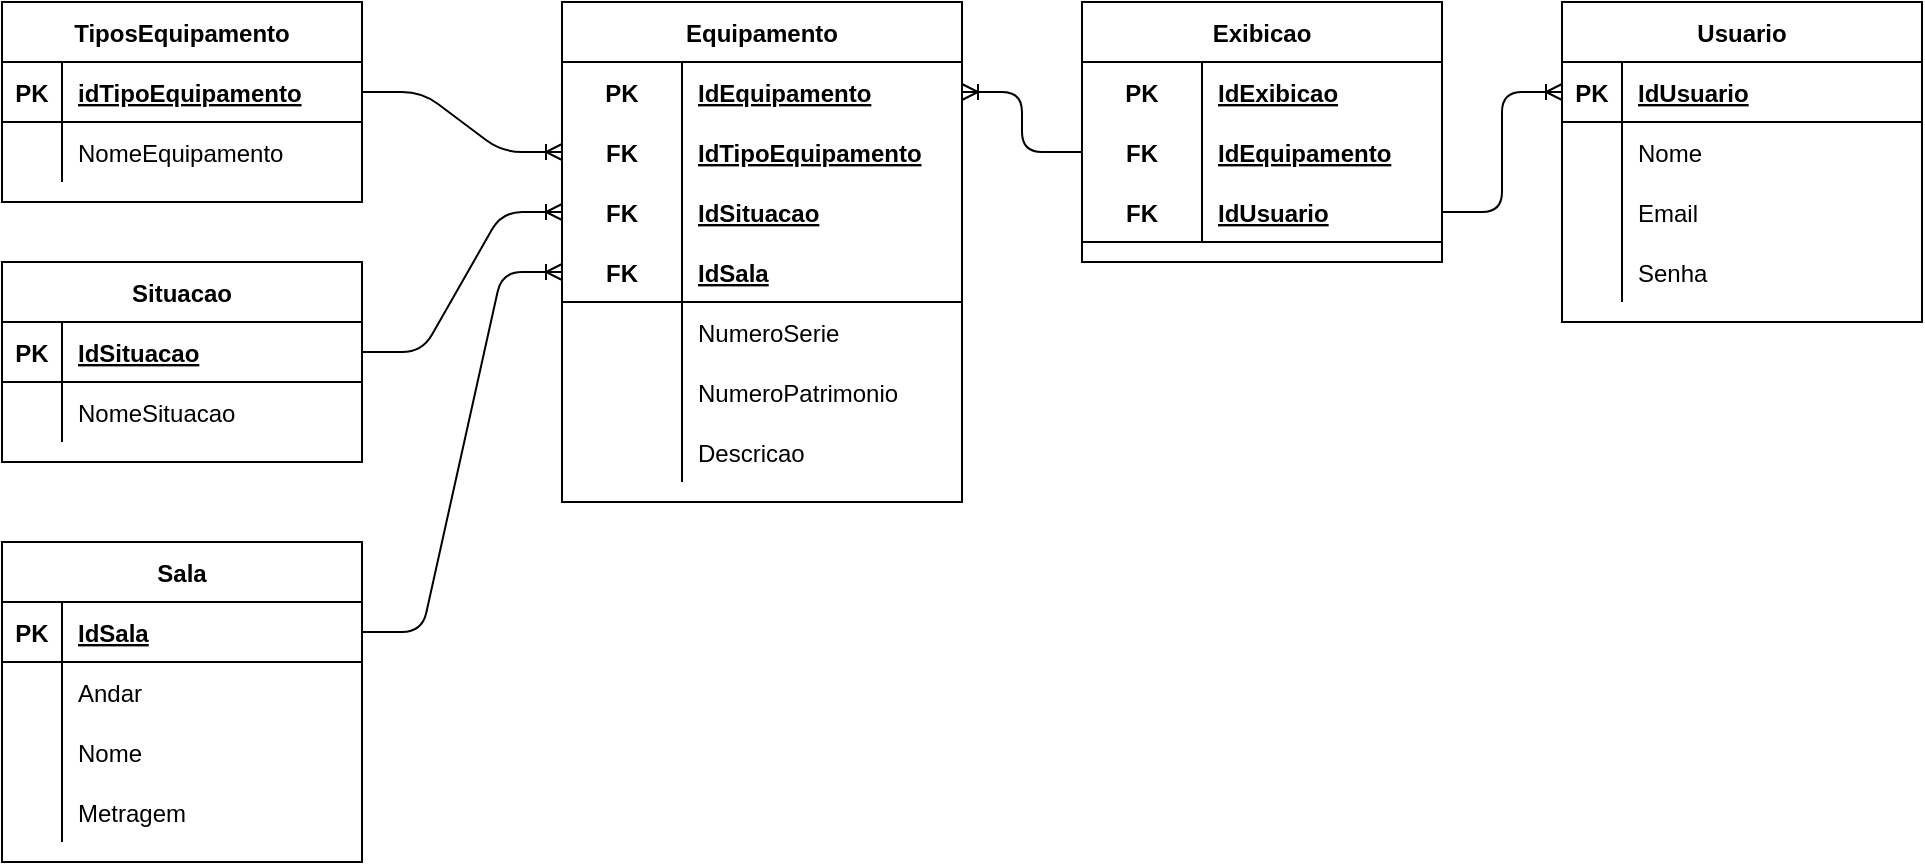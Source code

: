 <mxfile version="14.9.3" type="device"><diagram id="HSbzaU0L8GzWRoV1Gt3s" name="Page-1"><mxGraphModel dx="1181" dy="646" grid="1" gridSize="10" guides="1" tooltips="1" connect="1" arrows="1" fold="1" page="1" pageScale="1" pageWidth="827" pageHeight="1169" math="0" shadow="0"><root><mxCell id="0"/><mxCell id="1" parent="0"/><mxCell id="iWEF6HWpDvfBCoPCTEes-1" value="TiposEquipamento" style="shape=table;startSize=30;container=1;collapsible=1;childLayout=tableLayout;fixedRows=1;rowLines=0;fontStyle=1;align=center;resizeLast=1;" vertex="1" parent="1"><mxGeometry x="40" y="40" width="180" height="100" as="geometry"/></mxCell><mxCell id="iWEF6HWpDvfBCoPCTEes-2" value="" style="shape=partialRectangle;collapsible=0;dropTarget=0;pointerEvents=0;fillColor=none;top=0;left=0;bottom=1;right=0;points=[[0,0.5],[1,0.5]];portConstraint=eastwest;" vertex="1" parent="iWEF6HWpDvfBCoPCTEes-1"><mxGeometry y="30" width="180" height="30" as="geometry"/></mxCell><mxCell id="iWEF6HWpDvfBCoPCTEes-3" value="PK" style="shape=partialRectangle;connectable=0;fillColor=none;top=0;left=0;bottom=0;right=0;fontStyle=1;overflow=hidden;" vertex="1" parent="iWEF6HWpDvfBCoPCTEes-2"><mxGeometry width="30" height="30" as="geometry"/></mxCell><mxCell id="iWEF6HWpDvfBCoPCTEes-4" value="idTipoEquipamento" style="shape=partialRectangle;connectable=0;fillColor=none;top=0;left=0;bottom=0;right=0;align=left;spacingLeft=6;fontStyle=5;overflow=hidden;" vertex="1" parent="iWEF6HWpDvfBCoPCTEes-2"><mxGeometry x="30" width="150" height="30" as="geometry"/></mxCell><mxCell id="iWEF6HWpDvfBCoPCTEes-5" value="" style="shape=partialRectangle;collapsible=0;dropTarget=0;pointerEvents=0;fillColor=none;top=0;left=0;bottom=0;right=0;points=[[0,0.5],[1,0.5]];portConstraint=eastwest;" vertex="1" parent="iWEF6HWpDvfBCoPCTEes-1"><mxGeometry y="60" width="180" height="30" as="geometry"/></mxCell><mxCell id="iWEF6HWpDvfBCoPCTEes-6" value="" style="shape=partialRectangle;connectable=0;fillColor=none;top=0;left=0;bottom=0;right=0;editable=1;overflow=hidden;" vertex="1" parent="iWEF6HWpDvfBCoPCTEes-5"><mxGeometry width="30" height="30" as="geometry"/></mxCell><mxCell id="iWEF6HWpDvfBCoPCTEes-7" value="NomeEquipamento" style="shape=partialRectangle;connectable=0;fillColor=none;top=0;left=0;bottom=0;right=0;align=left;spacingLeft=6;overflow=hidden;" vertex="1" parent="iWEF6HWpDvfBCoPCTEes-5"><mxGeometry x="30" width="150" height="30" as="geometry"/></mxCell><mxCell id="iWEF6HWpDvfBCoPCTEes-14" value="Situacao" style="shape=table;startSize=30;container=1;collapsible=1;childLayout=tableLayout;fixedRows=1;rowLines=0;fontStyle=1;align=center;resizeLast=1;" vertex="1" parent="1"><mxGeometry x="40" y="170" width="180" height="100" as="geometry"/></mxCell><mxCell id="iWEF6HWpDvfBCoPCTEes-15" value="" style="shape=partialRectangle;collapsible=0;dropTarget=0;pointerEvents=0;fillColor=none;top=0;left=0;bottom=1;right=0;points=[[0,0.5],[1,0.5]];portConstraint=eastwest;" vertex="1" parent="iWEF6HWpDvfBCoPCTEes-14"><mxGeometry y="30" width="180" height="30" as="geometry"/></mxCell><mxCell id="iWEF6HWpDvfBCoPCTEes-16" value="PK" style="shape=partialRectangle;connectable=0;fillColor=none;top=0;left=0;bottom=0;right=0;fontStyle=1;overflow=hidden;" vertex="1" parent="iWEF6HWpDvfBCoPCTEes-15"><mxGeometry width="30" height="30" as="geometry"/></mxCell><mxCell id="iWEF6HWpDvfBCoPCTEes-17" value="IdSituacao" style="shape=partialRectangle;connectable=0;fillColor=none;top=0;left=0;bottom=0;right=0;align=left;spacingLeft=6;fontStyle=5;overflow=hidden;" vertex="1" parent="iWEF6HWpDvfBCoPCTEes-15"><mxGeometry x="30" width="150" height="30" as="geometry"/></mxCell><mxCell id="iWEF6HWpDvfBCoPCTEes-18" value="" style="shape=partialRectangle;collapsible=0;dropTarget=0;pointerEvents=0;fillColor=none;top=0;left=0;bottom=0;right=0;points=[[0,0.5],[1,0.5]];portConstraint=eastwest;" vertex="1" parent="iWEF6HWpDvfBCoPCTEes-14"><mxGeometry y="60" width="180" height="30" as="geometry"/></mxCell><mxCell id="iWEF6HWpDvfBCoPCTEes-19" value="" style="shape=partialRectangle;connectable=0;fillColor=none;top=0;left=0;bottom=0;right=0;editable=1;overflow=hidden;" vertex="1" parent="iWEF6HWpDvfBCoPCTEes-18"><mxGeometry width="30" height="30" as="geometry"/></mxCell><mxCell id="iWEF6HWpDvfBCoPCTEes-20" value="NomeSituacao" style="shape=partialRectangle;connectable=0;fillColor=none;top=0;left=0;bottom=0;right=0;align=left;spacingLeft=6;overflow=hidden;" vertex="1" parent="iWEF6HWpDvfBCoPCTEes-18"><mxGeometry x="30" width="150" height="30" as="geometry"/></mxCell><mxCell id="iWEF6HWpDvfBCoPCTEes-27" value="Sala" style="shape=table;startSize=30;container=1;collapsible=1;childLayout=tableLayout;fixedRows=1;rowLines=0;fontStyle=1;align=center;resizeLast=1;" vertex="1" parent="1"><mxGeometry x="40" y="310" width="180" height="160" as="geometry"/></mxCell><mxCell id="iWEF6HWpDvfBCoPCTEes-28" value="" style="shape=partialRectangle;collapsible=0;dropTarget=0;pointerEvents=0;fillColor=none;top=0;left=0;bottom=1;right=0;points=[[0,0.5],[1,0.5]];portConstraint=eastwest;" vertex="1" parent="iWEF6HWpDvfBCoPCTEes-27"><mxGeometry y="30" width="180" height="30" as="geometry"/></mxCell><mxCell id="iWEF6HWpDvfBCoPCTEes-29" value="PK" style="shape=partialRectangle;connectable=0;fillColor=none;top=0;left=0;bottom=0;right=0;fontStyle=1;overflow=hidden;" vertex="1" parent="iWEF6HWpDvfBCoPCTEes-28"><mxGeometry width="30" height="30" as="geometry"/></mxCell><mxCell id="iWEF6HWpDvfBCoPCTEes-30" value="IdSala" style="shape=partialRectangle;connectable=0;fillColor=none;top=0;left=0;bottom=0;right=0;align=left;spacingLeft=6;fontStyle=5;overflow=hidden;" vertex="1" parent="iWEF6HWpDvfBCoPCTEes-28"><mxGeometry x="30" width="150" height="30" as="geometry"/></mxCell><mxCell id="iWEF6HWpDvfBCoPCTEes-31" value="" style="shape=partialRectangle;collapsible=0;dropTarget=0;pointerEvents=0;fillColor=none;top=0;left=0;bottom=0;right=0;points=[[0,0.5],[1,0.5]];portConstraint=eastwest;" vertex="1" parent="iWEF6HWpDvfBCoPCTEes-27"><mxGeometry y="60" width="180" height="30" as="geometry"/></mxCell><mxCell id="iWEF6HWpDvfBCoPCTEes-32" value="" style="shape=partialRectangle;connectable=0;fillColor=none;top=0;left=0;bottom=0;right=0;editable=1;overflow=hidden;" vertex="1" parent="iWEF6HWpDvfBCoPCTEes-31"><mxGeometry width="30" height="30" as="geometry"/></mxCell><mxCell id="iWEF6HWpDvfBCoPCTEes-33" value="Andar" style="shape=partialRectangle;connectable=0;fillColor=none;top=0;left=0;bottom=0;right=0;align=left;spacingLeft=6;overflow=hidden;" vertex="1" parent="iWEF6HWpDvfBCoPCTEes-31"><mxGeometry x="30" width="150" height="30" as="geometry"/></mxCell><mxCell id="iWEF6HWpDvfBCoPCTEes-34" value="" style="shape=partialRectangle;collapsible=0;dropTarget=0;pointerEvents=0;fillColor=none;top=0;left=0;bottom=0;right=0;points=[[0,0.5],[1,0.5]];portConstraint=eastwest;" vertex="1" parent="iWEF6HWpDvfBCoPCTEes-27"><mxGeometry y="90" width="180" height="30" as="geometry"/></mxCell><mxCell id="iWEF6HWpDvfBCoPCTEes-35" value="" style="shape=partialRectangle;connectable=0;fillColor=none;top=0;left=0;bottom=0;right=0;editable=1;overflow=hidden;" vertex="1" parent="iWEF6HWpDvfBCoPCTEes-34"><mxGeometry width="30" height="30" as="geometry"/></mxCell><mxCell id="iWEF6HWpDvfBCoPCTEes-36" value="Nome" style="shape=partialRectangle;connectable=0;fillColor=none;top=0;left=0;bottom=0;right=0;align=left;spacingLeft=6;overflow=hidden;" vertex="1" parent="iWEF6HWpDvfBCoPCTEes-34"><mxGeometry x="30" width="150" height="30" as="geometry"/></mxCell><mxCell id="iWEF6HWpDvfBCoPCTEes-37" value="" style="shape=partialRectangle;collapsible=0;dropTarget=0;pointerEvents=0;fillColor=none;top=0;left=0;bottom=0;right=0;points=[[0,0.5],[1,0.5]];portConstraint=eastwest;" vertex="1" parent="iWEF6HWpDvfBCoPCTEes-27"><mxGeometry y="120" width="180" height="30" as="geometry"/></mxCell><mxCell id="iWEF6HWpDvfBCoPCTEes-38" value="" style="shape=partialRectangle;connectable=0;fillColor=none;top=0;left=0;bottom=0;right=0;editable=1;overflow=hidden;" vertex="1" parent="iWEF6HWpDvfBCoPCTEes-37"><mxGeometry width="30" height="30" as="geometry"/></mxCell><mxCell id="iWEF6HWpDvfBCoPCTEes-39" value="Metragem" style="shape=partialRectangle;connectable=0;fillColor=none;top=0;left=0;bottom=0;right=0;align=left;spacingLeft=6;overflow=hidden;" vertex="1" parent="iWEF6HWpDvfBCoPCTEes-37"><mxGeometry x="30" width="150" height="30" as="geometry"/></mxCell><mxCell id="iWEF6HWpDvfBCoPCTEes-40" value="Usuario" style="shape=table;startSize=30;container=1;collapsible=1;childLayout=tableLayout;fixedRows=1;rowLines=0;fontStyle=1;align=center;resizeLast=1;" vertex="1" parent="1"><mxGeometry x="820" y="40" width="180" height="160" as="geometry"/></mxCell><mxCell id="iWEF6HWpDvfBCoPCTEes-41" value="" style="shape=partialRectangle;collapsible=0;dropTarget=0;pointerEvents=0;fillColor=none;top=0;left=0;bottom=1;right=0;points=[[0,0.5],[1,0.5]];portConstraint=eastwest;" vertex="1" parent="iWEF6HWpDvfBCoPCTEes-40"><mxGeometry y="30" width="180" height="30" as="geometry"/></mxCell><mxCell id="iWEF6HWpDvfBCoPCTEes-42" value="PK" style="shape=partialRectangle;connectable=0;fillColor=none;top=0;left=0;bottom=0;right=0;fontStyle=1;overflow=hidden;" vertex="1" parent="iWEF6HWpDvfBCoPCTEes-41"><mxGeometry width="30" height="30" as="geometry"/></mxCell><mxCell id="iWEF6HWpDvfBCoPCTEes-43" value="IdUsuario" style="shape=partialRectangle;connectable=0;fillColor=none;top=0;left=0;bottom=0;right=0;align=left;spacingLeft=6;fontStyle=5;overflow=hidden;" vertex="1" parent="iWEF6HWpDvfBCoPCTEes-41"><mxGeometry x="30" width="150" height="30" as="geometry"/></mxCell><mxCell id="iWEF6HWpDvfBCoPCTEes-44" value="" style="shape=partialRectangle;collapsible=0;dropTarget=0;pointerEvents=0;fillColor=none;top=0;left=0;bottom=0;right=0;points=[[0,0.5],[1,0.5]];portConstraint=eastwest;" vertex="1" parent="iWEF6HWpDvfBCoPCTEes-40"><mxGeometry y="60" width="180" height="30" as="geometry"/></mxCell><mxCell id="iWEF6HWpDvfBCoPCTEes-45" value="" style="shape=partialRectangle;connectable=0;fillColor=none;top=0;left=0;bottom=0;right=0;editable=1;overflow=hidden;" vertex="1" parent="iWEF6HWpDvfBCoPCTEes-44"><mxGeometry width="30" height="30" as="geometry"/></mxCell><mxCell id="iWEF6HWpDvfBCoPCTEes-46" value="Nome" style="shape=partialRectangle;connectable=0;fillColor=none;top=0;left=0;bottom=0;right=0;align=left;spacingLeft=6;overflow=hidden;" vertex="1" parent="iWEF6HWpDvfBCoPCTEes-44"><mxGeometry x="30" width="150" height="30" as="geometry"/></mxCell><mxCell id="iWEF6HWpDvfBCoPCTEes-47" value="" style="shape=partialRectangle;collapsible=0;dropTarget=0;pointerEvents=0;fillColor=none;top=0;left=0;bottom=0;right=0;points=[[0,0.5],[1,0.5]];portConstraint=eastwest;" vertex="1" parent="iWEF6HWpDvfBCoPCTEes-40"><mxGeometry y="90" width="180" height="30" as="geometry"/></mxCell><mxCell id="iWEF6HWpDvfBCoPCTEes-48" value="" style="shape=partialRectangle;connectable=0;fillColor=none;top=0;left=0;bottom=0;right=0;editable=1;overflow=hidden;" vertex="1" parent="iWEF6HWpDvfBCoPCTEes-47"><mxGeometry width="30" height="30" as="geometry"/></mxCell><mxCell id="iWEF6HWpDvfBCoPCTEes-49" value="Email" style="shape=partialRectangle;connectable=0;fillColor=none;top=0;left=0;bottom=0;right=0;align=left;spacingLeft=6;overflow=hidden;" vertex="1" parent="iWEF6HWpDvfBCoPCTEes-47"><mxGeometry x="30" width="150" height="30" as="geometry"/></mxCell><mxCell id="iWEF6HWpDvfBCoPCTEes-50" value="" style="shape=partialRectangle;collapsible=0;dropTarget=0;pointerEvents=0;fillColor=none;top=0;left=0;bottom=0;right=0;points=[[0,0.5],[1,0.5]];portConstraint=eastwest;" vertex="1" parent="iWEF6HWpDvfBCoPCTEes-40"><mxGeometry y="120" width="180" height="30" as="geometry"/></mxCell><mxCell id="iWEF6HWpDvfBCoPCTEes-51" value="" style="shape=partialRectangle;connectable=0;fillColor=none;top=0;left=0;bottom=0;right=0;editable=1;overflow=hidden;" vertex="1" parent="iWEF6HWpDvfBCoPCTEes-50"><mxGeometry width="30" height="30" as="geometry"/></mxCell><mxCell id="iWEF6HWpDvfBCoPCTEes-52" value="Senha" style="shape=partialRectangle;connectable=0;fillColor=none;top=0;left=0;bottom=0;right=0;align=left;spacingLeft=6;overflow=hidden;" vertex="1" parent="iWEF6HWpDvfBCoPCTEes-50"><mxGeometry x="30" width="150" height="30" as="geometry"/></mxCell><mxCell id="iWEF6HWpDvfBCoPCTEes-53" value="Exibicao" style="shape=table;startSize=30;container=1;collapsible=1;childLayout=tableLayout;fixedRows=1;rowLines=0;fontStyle=1;align=center;resizeLast=1;" vertex="1" parent="1"><mxGeometry x="580" y="40" width="180" height="130" as="geometry"/></mxCell><mxCell id="iWEF6HWpDvfBCoPCTEes-54" value="" style="shape=partialRectangle;collapsible=0;dropTarget=0;pointerEvents=0;fillColor=none;top=0;left=0;bottom=0;right=0;points=[[0,0.5],[1,0.5]];portConstraint=eastwest;" vertex="1" parent="iWEF6HWpDvfBCoPCTEes-53"><mxGeometry y="30" width="180" height="30" as="geometry"/></mxCell><mxCell id="iWEF6HWpDvfBCoPCTEes-55" value="PK" style="shape=partialRectangle;connectable=0;fillColor=none;top=0;left=0;bottom=0;right=0;fontStyle=1;overflow=hidden;" vertex="1" parent="iWEF6HWpDvfBCoPCTEes-54"><mxGeometry width="60" height="30" as="geometry"/></mxCell><mxCell id="iWEF6HWpDvfBCoPCTEes-56" value="IdExibicao" style="shape=partialRectangle;connectable=0;fillColor=none;top=0;left=0;bottom=0;right=0;align=left;spacingLeft=6;fontStyle=5;overflow=hidden;" vertex="1" parent="iWEF6HWpDvfBCoPCTEes-54"><mxGeometry x="60" width="120" height="30" as="geometry"/></mxCell><mxCell id="iWEF6HWpDvfBCoPCTEes-66" value="" style="shape=partialRectangle;collapsible=0;dropTarget=0;pointerEvents=0;fillColor=none;top=0;left=0;bottom=0;right=0;points=[[0,0.5],[1,0.5]];portConstraint=eastwest;" vertex="1" parent="iWEF6HWpDvfBCoPCTEes-53"><mxGeometry y="60" width="180" height="30" as="geometry"/></mxCell><mxCell id="iWEF6HWpDvfBCoPCTEes-67" value="FK" style="shape=partialRectangle;connectable=0;fillColor=none;top=0;left=0;bottom=0;right=0;fontStyle=1;overflow=hidden;" vertex="1" parent="iWEF6HWpDvfBCoPCTEes-66"><mxGeometry width="60" height="30" as="geometry"/></mxCell><mxCell id="iWEF6HWpDvfBCoPCTEes-68" value="IdEquipamento" style="shape=partialRectangle;connectable=0;fillColor=none;top=0;left=0;bottom=0;right=0;align=left;spacingLeft=6;fontStyle=5;overflow=hidden;" vertex="1" parent="iWEF6HWpDvfBCoPCTEes-66"><mxGeometry x="60" width="120" height="30" as="geometry"/></mxCell><mxCell id="iWEF6HWpDvfBCoPCTEes-57" value="" style="shape=partialRectangle;collapsible=0;dropTarget=0;pointerEvents=0;fillColor=none;top=0;left=0;bottom=1;right=0;points=[[0,0.5],[1,0.5]];portConstraint=eastwest;" vertex="1" parent="iWEF6HWpDvfBCoPCTEes-53"><mxGeometry y="90" width="180" height="30" as="geometry"/></mxCell><mxCell id="iWEF6HWpDvfBCoPCTEes-58" value="FK" style="shape=partialRectangle;connectable=0;fillColor=none;top=0;left=0;bottom=0;right=0;fontStyle=1;overflow=hidden;" vertex="1" parent="iWEF6HWpDvfBCoPCTEes-57"><mxGeometry width="60" height="30" as="geometry"/></mxCell><mxCell id="iWEF6HWpDvfBCoPCTEes-59" value="IdUsuario" style="shape=partialRectangle;connectable=0;fillColor=none;top=0;left=0;bottom=0;right=0;align=left;spacingLeft=6;fontStyle=5;overflow=hidden;" vertex="1" parent="iWEF6HWpDvfBCoPCTEes-57"><mxGeometry x="60" width="120" height="30" as="geometry"/></mxCell><mxCell id="iWEF6HWpDvfBCoPCTEes-69" value="Equipamento" style="shape=table;startSize=30;container=1;collapsible=1;childLayout=tableLayout;fixedRows=1;rowLines=0;fontStyle=1;align=center;resizeLast=1;" vertex="1" parent="1"><mxGeometry x="320" y="40" width="200" height="250" as="geometry"/></mxCell><mxCell id="iWEF6HWpDvfBCoPCTEes-70" value="" style="shape=partialRectangle;collapsible=0;dropTarget=0;pointerEvents=0;fillColor=none;top=0;left=0;bottom=0;right=0;points=[[0,0.5],[1,0.5]];portConstraint=eastwest;" vertex="1" parent="iWEF6HWpDvfBCoPCTEes-69"><mxGeometry y="30" width="200" height="30" as="geometry"/></mxCell><mxCell id="iWEF6HWpDvfBCoPCTEes-71" value="PK" style="shape=partialRectangle;connectable=0;fillColor=none;top=0;left=0;bottom=0;right=0;fontStyle=1;overflow=hidden;" vertex="1" parent="iWEF6HWpDvfBCoPCTEes-70"><mxGeometry width="60" height="30" as="geometry"/></mxCell><mxCell id="iWEF6HWpDvfBCoPCTEes-72" value="IdEquipamento" style="shape=partialRectangle;connectable=0;fillColor=none;top=0;left=0;bottom=0;right=0;align=left;spacingLeft=6;fontStyle=5;overflow=hidden;" vertex="1" parent="iWEF6HWpDvfBCoPCTEes-70"><mxGeometry x="60" width="140" height="30" as="geometry"/></mxCell><mxCell id="iWEF6HWpDvfBCoPCTEes-82" value="" style="shape=partialRectangle;collapsible=0;dropTarget=0;pointerEvents=0;fillColor=none;top=0;left=0;bottom=0;right=0;points=[[0,0.5],[1,0.5]];portConstraint=eastwest;" vertex="1" parent="iWEF6HWpDvfBCoPCTEes-69"><mxGeometry y="60" width="200" height="30" as="geometry"/></mxCell><mxCell id="iWEF6HWpDvfBCoPCTEes-83" value="FK" style="shape=partialRectangle;connectable=0;fillColor=none;top=0;left=0;bottom=0;right=0;fontStyle=1;overflow=hidden;" vertex="1" parent="iWEF6HWpDvfBCoPCTEes-82"><mxGeometry width="60" height="30" as="geometry"/></mxCell><mxCell id="iWEF6HWpDvfBCoPCTEes-84" value="IdTipoEquipamento" style="shape=partialRectangle;connectable=0;fillColor=none;top=0;left=0;bottom=0;right=0;align=left;spacingLeft=6;fontStyle=5;overflow=hidden;" vertex="1" parent="iWEF6HWpDvfBCoPCTEes-82"><mxGeometry x="60" width="140" height="30" as="geometry"/></mxCell><mxCell id="iWEF6HWpDvfBCoPCTEes-93" value="" style="shape=partialRectangle;collapsible=0;dropTarget=0;pointerEvents=0;fillColor=none;top=0;left=0;bottom=0;right=0;points=[[0,0.5],[1,0.5]];portConstraint=eastwest;" vertex="1" parent="iWEF6HWpDvfBCoPCTEes-69"><mxGeometry y="90" width="200" height="30" as="geometry"/></mxCell><mxCell id="iWEF6HWpDvfBCoPCTEes-94" value="FK" style="shape=partialRectangle;connectable=0;fillColor=none;top=0;left=0;bottom=0;right=0;fontStyle=1;overflow=hidden;" vertex="1" parent="iWEF6HWpDvfBCoPCTEes-93"><mxGeometry width="60" height="30" as="geometry"/></mxCell><mxCell id="iWEF6HWpDvfBCoPCTEes-95" value="IdSituacao" style="shape=partialRectangle;connectable=0;fillColor=none;top=0;left=0;bottom=0;right=0;align=left;spacingLeft=6;fontStyle=5;overflow=hidden;" vertex="1" parent="iWEF6HWpDvfBCoPCTEes-93"><mxGeometry x="60" width="140" height="30" as="geometry"/></mxCell><mxCell id="iWEF6HWpDvfBCoPCTEes-73" value="" style="shape=partialRectangle;collapsible=0;dropTarget=0;pointerEvents=0;fillColor=none;top=0;left=0;bottom=1;right=0;points=[[0,0.5],[1,0.5]];portConstraint=eastwest;" vertex="1" parent="iWEF6HWpDvfBCoPCTEes-69"><mxGeometry y="120" width="200" height="30" as="geometry"/></mxCell><mxCell id="iWEF6HWpDvfBCoPCTEes-74" value="FK" style="shape=partialRectangle;connectable=0;fillColor=none;top=0;left=0;bottom=0;right=0;fontStyle=1;overflow=hidden;" vertex="1" parent="iWEF6HWpDvfBCoPCTEes-73"><mxGeometry width="60" height="30" as="geometry"/></mxCell><mxCell id="iWEF6HWpDvfBCoPCTEes-75" value="IdSala" style="shape=partialRectangle;connectable=0;fillColor=none;top=0;left=0;bottom=0;right=0;align=left;spacingLeft=6;fontStyle=5;overflow=hidden;" vertex="1" parent="iWEF6HWpDvfBCoPCTEes-73"><mxGeometry x="60" width="140" height="30" as="geometry"/></mxCell><mxCell id="iWEF6HWpDvfBCoPCTEes-76" value="" style="shape=partialRectangle;collapsible=0;dropTarget=0;pointerEvents=0;fillColor=none;top=0;left=0;bottom=0;right=0;points=[[0,0.5],[1,0.5]];portConstraint=eastwest;" vertex="1" parent="iWEF6HWpDvfBCoPCTEes-69"><mxGeometry y="150" width="200" height="30" as="geometry"/></mxCell><mxCell id="iWEF6HWpDvfBCoPCTEes-77" value="" style="shape=partialRectangle;connectable=0;fillColor=none;top=0;left=0;bottom=0;right=0;editable=1;overflow=hidden;" vertex="1" parent="iWEF6HWpDvfBCoPCTEes-76"><mxGeometry width="60" height="30" as="geometry"/></mxCell><mxCell id="iWEF6HWpDvfBCoPCTEes-78" value="NumeroSerie" style="shape=partialRectangle;connectable=0;fillColor=none;top=0;left=0;bottom=0;right=0;align=left;spacingLeft=6;overflow=hidden;" vertex="1" parent="iWEF6HWpDvfBCoPCTEes-76"><mxGeometry x="60" width="140" height="30" as="geometry"/></mxCell><mxCell id="iWEF6HWpDvfBCoPCTEes-79" value="" style="shape=partialRectangle;collapsible=0;dropTarget=0;pointerEvents=0;fillColor=none;top=0;left=0;bottom=0;right=0;points=[[0,0.5],[1,0.5]];portConstraint=eastwest;" vertex="1" parent="iWEF6HWpDvfBCoPCTEes-69"><mxGeometry y="180" width="200" height="30" as="geometry"/></mxCell><mxCell id="iWEF6HWpDvfBCoPCTEes-80" value="" style="shape=partialRectangle;connectable=0;fillColor=none;top=0;left=0;bottom=0;right=0;editable=1;overflow=hidden;" vertex="1" parent="iWEF6HWpDvfBCoPCTEes-79"><mxGeometry width="60" height="30" as="geometry"/></mxCell><mxCell id="iWEF6HWpDvfBCoPCTEes-81" value="NumeroPatrimonio" style="shape=partialRectangle;connectable=0;fillColor=none;top=0;left=0;bottom=0;right=0;align=left;spacingLeft=6;overflow=hidden;" vertex="1" parent="iWEF6HWpDvfBCoPCTEes-79"><mxGeometry x="60" width="140" height="30" as="geometry"/></mxCell><mxCell id="iWEF6HWpDvfBCoPCTEes-85" value="" style="shape=partialRectangle;collapsible=0;dropTarget=0;pointerEvents=0;fillColor=none;top=0;left=0;bottom=0;right=0;points=[[0,0.5],[1,0.5]];portConstraint=eastwest;" vertex="1" parent="iWEF6HWpDvfBCoPCTEes-69"><mxGeometry y="210" width="200" height="30" as="geometry"/></mxCell><mxCell id="iWEF6HWpDvfBCoPCTEes-86" value="" style="shape=partialRectangle;connectable=0;fillColor=none;top=0;left=0;bottom=0;right=0;editable=1;overflow=hidden;" vertex="1" parent="iWEF6HWpDvfBCoPCTEes-85"><mxGeometry width="60" height="30" as="geometry"/></mxCell><mxCell id="iWEF6HWpDvfBCoPCTEes-87" value="Descricao" style="shape=partialRectangle;connectable=0;fillColor=none;top=0;left=0;bottom=0;right=0;align=left;spacingLeft=6;overflow=hidden;" vertex="1" parent="iWEF6HWpDvfBCoPCTEes-85"><mxGeometry x="60" width="140" height="30" as="geometry"/></mxCell><mxCell id="iWEF6HWpDvfBCoPCTEes-88" value="" style="edgeStyle=entityRelationEdgeStyle;fontSize=12;html=1;endArrow=ERoneToMany;exitX=1;exitY=0.5;exitDx=0;exitDy=0;entryX=0;entryY=0.5;entryDx=0;entryDy=0;" edge="1" parent="1" source="iWEF6HWpDvfBCoPCTEes-2" target="iWEF6HWpDvfBCoPCTEes-82"><mxGeometry width="100" height="100" relative="1" as="geometry"><mxPoint x="400" y="240" as="sourcePoint"/><mxPoint x="500" y="140" as="targetPoint"/></mxGeometry></mxCell><mxCell id="iWEF6HWpDvfBCoPCTEes-89" value="" style="edgeStyle=entityRelationEdgeStyle;fontSize=12;html=1;endArrow=ERoneToMany;exitX=1;exitY=0.5;exitDx=0;exitDy=0;entryX=0;entryY=0.5;entryDx=0;entryDy=0;" edge="1" parent="1" source="iWEF6HWpDvfBCoPCTEes-28" target="iWEF6HWpDvfBCoPCTEes-73"><mxGeometry width="100" height="100" relative="1" as="geometry"><mxPoint x="360" y="290" as="sourcePoint"/><mxPoint x="280" y="280" as="targetPoint"/></mxGeometry></mxCell><mxCell id="iWEF6HWpDvfBCoPCTEes-96" value="" style="edgeStyle=entityRelationEdgeStyle;fontSize=12;html=1;endArrow=ERoneToMany;exitX=1;exitY=0.5;exitDx=0;exitDy=0;entryX=0;entryY=0.5;entryDx=0;entryDy=0;" edge="1" parent="1" source="iWEF6HWpDvfBCoPCTEes-15" target="iWEF6HWpDvfBCoPCTEes-93"><mxGeometry width="100" height="100" relative="1" as="geometry"><mxPoint x="360" y="290" as="sourcePoint"/><mxPoint x="550" y="100" as="targetPoint"/></mxGeometry></mxCell><mxCell id="iWEF6HWpDvfBCoPCTEes-99" value="" style="edgeStyle=entityRelationEdgeStyle;fontSize=12;html=1;endArrow=ERoneToMany;exitX=1;exitY=0.5;exitDx=0;exitDy=0;entryX=0;entryY=0.5;entryDx=0;entryDy=0;" edge="1" parent="1" source="iWEF6HWpDvfBCoPCTEes-57" target="iWEF6HWpDvfBCoPCTEes-41"><mxGeometry width="100" height="100" relative="1" as="geometry"><mxPoint x="470" y="290" as="sourcePoint"/><mxPoint x="570" y="270" as="targetPoint"/></mxGeometry></mxCell><mxCell id="iWEF6HWpDvfBCoPCTEes-100" value="" style="edgeStyle=entityRelationEdgeStyle;fontSize=12;html=1;endArrow=ERoneToMany;entryX=1;entryY=0.5;entryDx=0;entryDy=0;exitX=0;exitY=0.5;exitDx=0;exitDy=0;" edge="1" parent="1" source="iWEF6HWpDvfBCoPCTEes-66" target="iWEF6HWpDvfBCoPCTEes-70"><mxGeometry width="100" height="100" relative="1" as="geometry"><mxPoint x="450" y="250" as="sourcePoint"/><mxPoint x="550" y="150" as="targetPoint"/></mxGeometry></mxCell></root></mxGraphModel></diagram></mxfile>